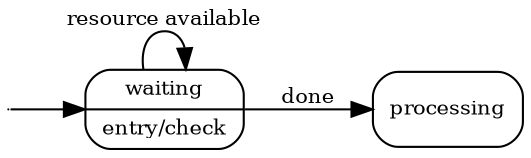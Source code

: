 // $Id: self-events.dot,v b5c990f673e3 2007/10/20 19:48:53 simonjwright $
// dot diagram showing use of self event to count resources

digraph {

rankdir=LR

initial [shape=point, width=0]
waiting [shape=Mrecord, label="waiting | entry/check", fontsize=10]
processing [shape=Mrecord, fontsize=10]

initial -> waiting
waiting -> waiting [label="resource available", fontsize=10]
waiting -> processing [label="done", fontsize=10]

}
